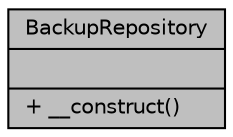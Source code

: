 digraph "BackupRepository"
{
 // LATEX_PDF_SIZE
  bgcolor="transparent";
  edge [fontname="Helvetica",fontsize="10",labelfontname="Helvetica",labelfontsize="10"];
  node [fontname="Helvetica",fontsize="10",shape=record];
  Node1 [label="{BackupRepository\n||+ __construct()\l}",height=0.2,width=0.4,color="black", fillcolor="grey75", style="filled", fontcolor="black",tooltip="Gestiona las acciones a ejecutar en los respaldos del sistema."];
}
